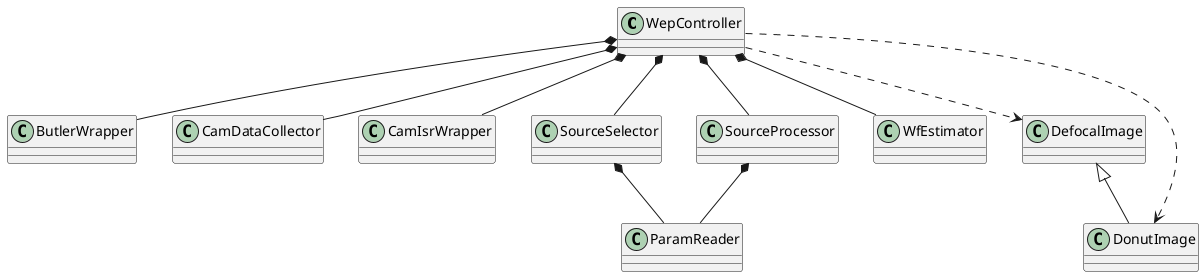 @startuml
WepController *-- ButlerWrapper
WepController *-- CamDataCollector
WepController *-- CamIsrWrapper
WepController *-- SourceSelector
WepController *-- SourceProcessor
WepController *-- WfEstimator
DefocalImage <|-- DonutImage
WepController ..> DefocalImage
WepController ..> DonutImage
SourceSelector *-- ParamReader
SourceProcessor *-- ParamReader
@enduml